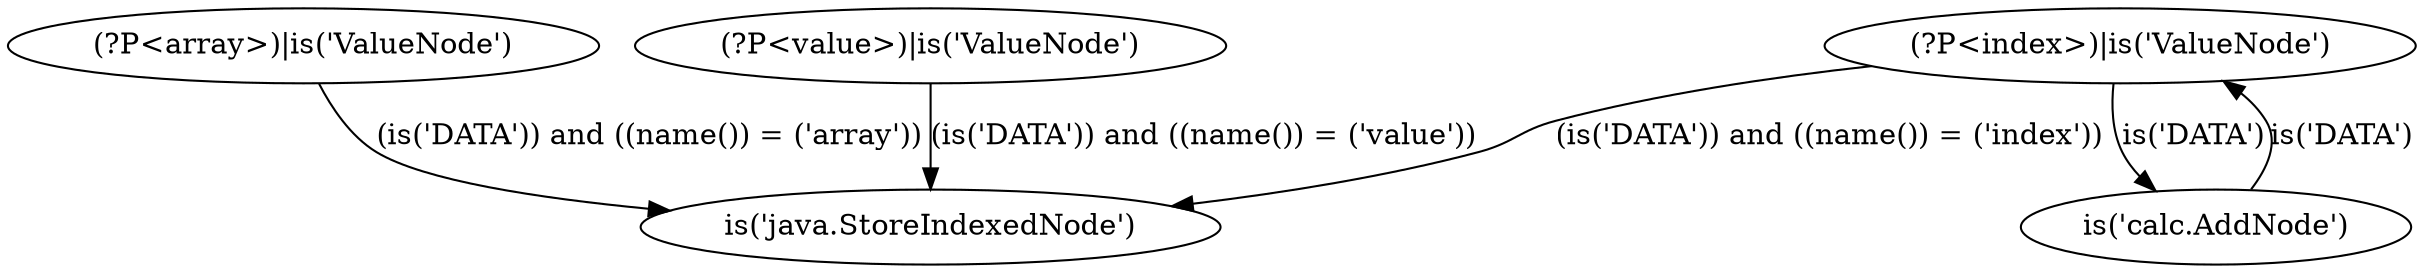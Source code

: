 digraph unionArray {
  n501614366 [ label="is('java.StoreIndexedNode')" ];
  n609499248 [ label="is('calc.AddNode')" ];
  n153552147 [ label="(?P<array>)|is('ValueNode')" ];
  n1030048215 [ label="(?P<index>)|is('ValueNode')" ];
  n955736499 [ label="(?P<value>)|is('ValueNode')" ];
  n153552147 -> n501614366 [ label="(is('DATA')) and ((name()) = ('array'))" ];
  n955736499 -> n501614366 [ label="(is('DATA')) and ((name()) = ('value'))" ];
  n1030048215 -> n501614366 [ label="(is('DATA')) and ((name()) = ('index'))" ];
  n1030048215 -> n609499248 [ label="is('DATA')" ];
  n609499248 -> n1030048215 [ label="is('DATA')" ];
}
